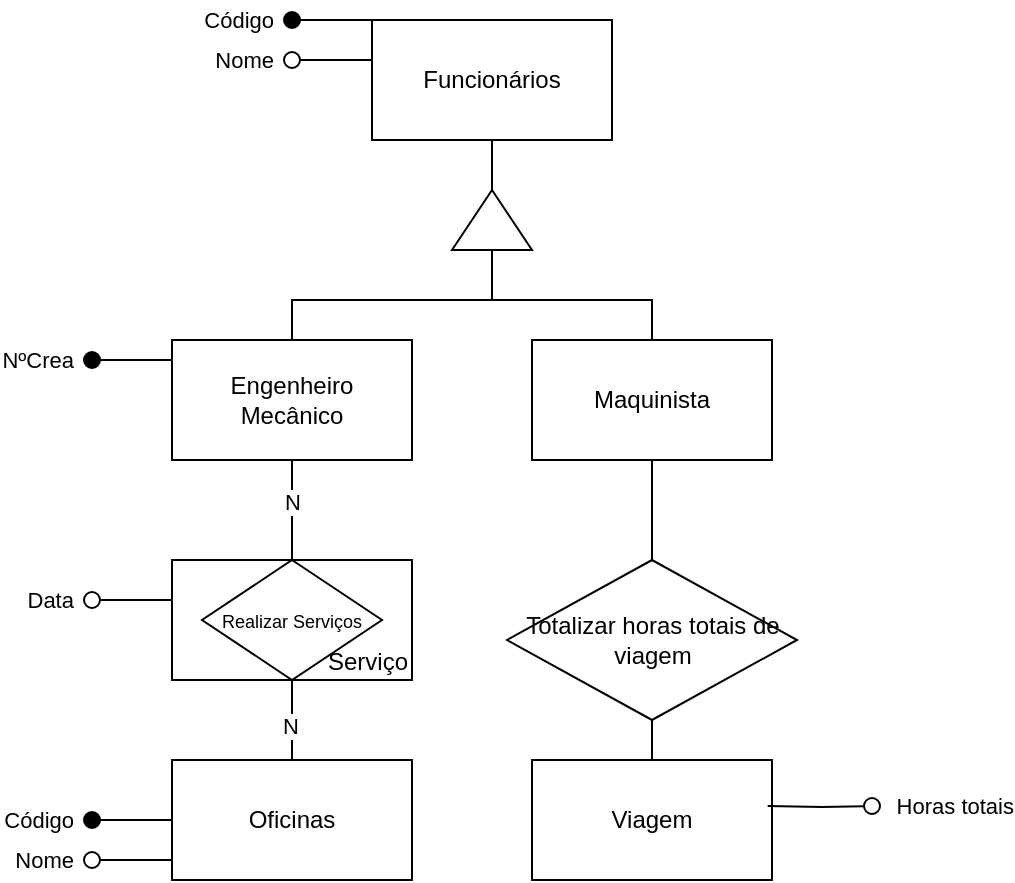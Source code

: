 <mxfile version="24.7.17">
  <diagram name="Página-1" id="b5iVLBa4sNV4mWeKparv">
    <mxGraphModel dx="624" dy="386" grid="1" gridSize="10" guides="1" tooltips="1" connect="1" arrows="1" fold="1" page="1" pageScale="1" pageWidth="827" pageHeight="1169" math="0" shadow="0">
      <root>
        <mxCell id="0" />
        <mxCell id="1" parent="0" />
        <mxCell id="nommOMJWuiknHpI1BczD-13" style="edgeStyle=orthogonalEdgeStyle;rounded=0;orthogonalLoop=1;jettySize=auto;html=1;endArrow=none;endFill=0;" edge="1" parent="1" source="nommOMJWuiknHpI1BczD-1" target="nommOMJWuiknHpI1BczD-9">
          <mxGeometry relative="1" as="geometry" />
        </mxCell>
        <mxCell id="nommOMJWuiknHpI1BczD-1" value="Funcionários" style="rounded=0;whiteSpace=wrap;html=1;" vertex="1" parent="1">
          <mxGeometry x="350" y="250" width="120" height="60" as="geometry" />
        </mxCell>
        <mxCell id="nommOMJWuiknHpI1BczD-2" style="edgeStyle=orthogonalEdgeStyle;rounded=0;orthogonalLoop=1;jettySize=auto;html=1;exitX=0.5;exitY=1;exitDx=0;exitDy=0;" edge="1" parent="1" source="nommOMJWuiknHpI1BczD-1" target="nommOMJWuiknHpI1BczD-1">
          <mxGeometry relative="1" as="geometry" />
        </mxCell>
        <mxCell id="nommOMJWuiknHpI1BczD-3" value="Código" style="html=1;verticalAlign=middle;startArrow=oval;startFill=1;endArrow=none;startSize=8;rounded=0;endFill=0;edgeStyle=orthogonalEdgeStyle;spacingLeft=0;spacingRight=0;spacingBottom=0;spacing=0;spacingTop=0;labelPosition=left;verticalLabelPosition=middle;align=right;" edge="1" parent="1">
          <mxGeometry x="-1" y="-10" width="60" relative="1" as="geometry">
            <mxPoint x="310" y="250" as="sourcePoint" />
            <mxPoint x="350" y="250" as="targetPoint" />
            <mxPoint x="-10" y="-10" as="offset" />
          </mxGeometry>
        </mxCell>
        <mxCell id="nommOMJWuiknHpI1BczD-4" value="Nome" style="html=1;verticalAlign=middle;startArrow=oval;startFill=0;endArrow=none;startSize=8;rounded=0;endFill=0;edgeStyle=orthogonalEdgeStyle;spacingLeft=0;spacingRight=0;spacingBottom=0;spacing=0;spacingTop=0;labelPosition=left;verticalLabelPosition=middle;align=right;" edge="1" parent="1">
          <mxGeometry x="-1" y="-10" width="60" relative="1" as="geometry">
            <mxPoint x="310" y="270" as="sourcePoint" />
            <mxPoint x="350" y="270" as="targetPoint" />
            <mxPoint x="-10" y="-10" as="offset" />
          </mxGeometry>
        </mxCell>
        <mxCell id="nommOMJWuiknHpI1BczD-14" style="edgeStyle=orthogonalEdgeStyle;rounded=0;orthogonalLoop=1;jettySize=auto;html=1;exitX=0.5;exitY=0;exitDx=0;exitDy=0;endArrow=none;endFill=0;" edge="1" parent="1" source="nommOMJWuiknHpI1BczD-7">
          <mxGeometry relative="1" as="geometry">
            <mxPoint x="410" y="370" as="targetPoint" />
            <Array as="points">
              <mxPoint x="310" y="390" />
              <mxPoint x="410" y="390" />
            </Array>
          </mxGeometry>
        </mxCell>
        <mxCell id="nommOMJWuiknHpI1BczD-7" value="Engenheiro&lt;div&gt;Mecânico&lt;/div&gt;" style="rounded=0;whiteSpace=wrap;html=1;" vertex="1" parent="1">
          <mxGeometry x="250" y="410" width="120" height="60" as="geometry" />
        </mxCell>
        <mxCell id="nommOMJWuiknHpI1BczD-11" style="edgeStyle=orthogonalEdgeStyle;rounded=0;orthogonalLoop=1;jettySize=auto;html=1;entryX=0;entryY=0.5;entryDx=0;entryDy=0;endArrow=none;endFill=0;" edge="1" parent="1" source="nommOMJWuiknHpI1BczD-8" target="nommOMJWuiknHpI1BczD-9">
          <mxGeometry relative="1" as="geometry">
            <mxPoint x="430" y="387" as="targetPoint" />
            <Array as="points">
              <mxPoint x="490" y="390" />
              <mxPoint x="410" y="390" />
            </Array>
          </mxGeometry>
        </mxCell>
        <mxCell id="nommOMJWuiknHpI1BczD-32" style="edgeStyle=orthogonalEdgeStyle;rounded=0;orthogonalLoop=1;jettySize=auto;html=1;endArrow=none;endFill=0;" edge="1" parent="1" source="nommOMJWuiknHpI1BczD-8" target="nommOMJWuiknHpI1BczD-31">
          <mxGeometry relative="1" as="geometry" />
        </mxCell>
        <mxCell id="nommOMJWuiknHpI1BczD-8" value="Maquinista" style="rounded=0;whiteSpace=wrap;html=1;" vertex="1" parent="1">
          <mxGeometry x="430" y="410" width="120" height="60" as="geometry" />
        </mxCell>
        <mxCell id="nommOMJWuiknHpI1BczD-9" value="" style="triangle;whiteSpace=wrap;html=1;rotation=-90;" vertex="1" parent="1">
          <mxGeometry x="395" y="330" width="30" height="40" as="geometry" />
        </mxCell>
        <mxCell id="nommOMJWuiknHpI1BczD-15" value="NºCrea" style="html=1;verticalAlign=middle;startArrow=oval;startFill=1;endArrow=none;startSize=8;rounded=0;endFill=0;edgeStyle=orthogonalEdgeStyle;spacingLeft=0;spacingRight=0;spacingBottom=0;spacing=0;spacingTop=0;labelPosition=left;verticalLabelPosition=middle;align=right;" edge="1" parent="1">
          <mxGeometry x="-1" y="-10" width="60" relative="1" as="geometry">
            <mxPoint x="210" y="420" as="sourcePoint" />
            <mxPoint x="250" y="420" as="targetPoint" />
            <mxPoint x="-10" y="-10" as="offset" />
          </mxGeometry>
        </mxCell>
        <mxCell id="nommOMJWuiknHpI1BczD-23" style="edgeStyle=orthogonalEdgeStyle;rounded=0;orthogonalLoop=1;jettySize=auto;html=1;endArrow=none;endFill=0;" edge="1" parent="1" source="nommOMJWuiknHpI1BczD-17" target="nommOMJWuiknHpI1BczD-22">
          <mxGeometry relative="1" as="geometry" />
        </mxCell>
        <mxCell id="nommOMJWuiknHpI1BczD-28" value="N" style="edgeLabel;html=1;align=center;verticalAlign=middle;resizable=0;points=[];" vertex="1" connectable="0" parent="nommOMJWuiknHpI1BczD-23">
          <mxGeometry x="0.151" y="-1" relative="1" as="geometry">
            <mxPoint as="offset" />
          </mxGeometry>
        </mxCell>
        <mxCell id="nommOMJWuiknHpI1BczD-17" value="&lt;font style=&quot;font-size: 9px;&quot;&gt;Realizar Serviços&lt;/font&gt;" style="rhombus;whiteSpace=wrap;html=1;" vertex="1" parent="1">
          <mxGeometry x="265" y="520" width="90" height="60" as="geometry" />
        </mxCell>
        <mxCell id="nommOMJWuiknHpI1BczD-18" value="" style="endArrow=none;html=1;rounded=0;entryX=0.5;entryY=1;entryDx=0;entryDy=0;exitX=0.5;exitY=0;exitDx=0;exitDy=0;" edge="1" parent="1" source="nommOMJWuiknHpI1BczD-17" target="nommOMJWuiknHpI1BczD-7">
          <mxGeometry width="50" height="50" relative="1" as="geometry">
            <mxPoint x="210" y="570" as="sourcePoint" />
            <mxPoint x="260" y="520" as="targetPoint" />
          </mxGeometry>
        </mxCell>
        <mxCell id="nommOMJWuiknHpI1BczD-27" value="N" style="edgeLabel;html=1;align=center;verticalAlign=middle;resizable=0;points=[];" vertex="1" connectable="0" parent="nommOMJWuiknHpI1BczD-18">
          <mxGeometry x="0.177" relative="1" as="geometry">
            <mxPoint as="offset" />
          </mxGeometry>
        </mxCell>
        <mxCell id="nommOMJWuiknHpI1BczD-22" value="Oficinas" style="rounded=0;whiteSpace=wrap;html=1;" vertex="1" parent="1">
          <mxGeometry x="250" y="620" width="120" height="60" as="geometry" />
        </mxCell>
        <mxCell id="nommOMJWuiknHpI1BczD-29" value="Serviço" style="rounded=0;whiteSpace=wrap;html=1;align=right;verticalAlign=bottom;fillColor=none;" vertex="1" parent="1">
          <mxGeometry x="250" y="520" width="120" height="60" as="geometry" />
        </mxCell>
        <mxCell id="nommOMJWuiknHpI1BczD-24" value="Código" style="html=1;verticalAlign=middle;startArrow=oval;startFill=1;endArrow=none;startSize=8;rounded=0;endFill=0;edgeStyle=orthogonalEdgeStyle;spacingLeft=0;spacingRight=0;spacingBottom=0;spacing=0;spacingTop=0;labelPosition=left;verticalLabelPosition=middle;align=right;" edge="1" parent="1">
          <mxGeometry x="-1" y="-10" width="60" relative="1" as="geometry">
            <mxPoint x="210" y="650" as="sourcePoint" />
            <mxPoint x="250" y="650" as="targetPoint" />
            <mxPoint x="-10" y="-10" as="offset" />
          </mxGeometry>
        </mxCell>
        <mxCell id="nommOMJWuiknHpI1BczD-25" value="Nome" style="html=1;verticalAlign=middle;startArrow=oval;startFill=0;endArrow=none;startSize=8;rounded=0;endFill=0;edgeStyle=orthogonalEdgeStyle;spacingLeft=0;spacingRight=0;spacingBottom=0;spacing=0;spacingTop=0;labelPosition=left;verticalLabelPosition=middle;align=right;" edge="1" parent="1">
          <mxGeometry x="-1" y="-10" width="60" relative="1" as="geometry">
            <mxPoint x="210" y="670" as="sourcePoint" />
            <mxPoint x="250" y="670" as="targetPoint" />
            <mxPoint x="-10" y="-10" as="offset" />
          </mxGeometry>
        </mxCell>
        <mxCell id="nommOMJWuiknHpI1BczD-30" value="Data" style="html=1;verticalAlign=middle;startArrow=oval;startFill=0;endArrow=none;startSize=8;rounded=0;endFill=0;edgeStyle=orthogonalEdgeStyle;spacingLeft=0;spacingRight=0;spacingBottom=0;spacing=0;spacingTop=0;labelPosition=left;verticalLabelPosition=middle;align=right;" edge="1" parent="1">
          <mxGeometry x="-1" y="-10" width="60" relative="1" as="geometry">
            <mxPoint x="210" y="540" as="sourcePoint" />
            <mxPoint x="250" y="540" as="targetPoint" />
            <mxPoint x="-10" y="-10" as="offset" />
          </mxGeometry>
        </mxCell>
        <mxCell id="nommOMJWuiknHpI1BczD-34" style="edgeStyle=orthogonalEdgeStyle;rounded=0;orthogonalLoop=1;jettySize=auto;html=1;endArrow=none;endFill=0;" edge="1" parent="1" source="nommOMJWuiknHpI1BczD-31" target="nommOMJWuiknHpI1BczD-33">
          <mxGeometry relative="1" as="geometry" />
        </mxCell>
        <mxCell id="nommOMJWuiknHpI1BczD-31" value="Totalizar horas totais de viagem" style="rhombus;whiteSpace=wrap;html=1;" vertex="1" parent="1">
          <mxGeometry x="417.5" y="520" width="145" height="80" as="geometry" />
        </mxCell>
        <mxCell id="nommOMJWuiknHpI1BczD-33" value="Viagem" style="rounded=0;whiteSpace=wrap;html=1;" vertex="1" parent="1">
          <mxGeometry x="430" y="620" width="120" height="60" as="geometry" />
        </mxCell>
        <mxCell id="nommOMJWuiknHpI1BczD-35" value="Horas totais" style="html=1;verticalAlign=middle;startArrow=oval;startFill=0;endArrow=none;startSize=8;rounded=0;endFill=0;edgeStyle=orthogonalEdgeStyle;spacingLeft=0;spacingRight=0;spacingBottom=0;spacing=0;spacingTop=0;labelPosition=left;verticalLabelPosition=middle;align=right;entryX=0.982;entryY=0.384;entryDx=0;entryDy=0;entryPerimeter=0;" edge="1" parent="1" target="nommOMJWuiknHpI1BczD-33">
          <mxGeometry x="-1" y="70" width="60" relative="1" as="geometry">
            <mxPoint x="600" y="643" as="sourcePoint" />
            <mxPoint x="660" y="640" as="targetPoint" />
            <mxPoint x="69" y="-70" as="offset" />
          </mxGeometry>
        </mxCell>
      </root>
    </mxGraphModel>
  </diagram>
</mxfile>
